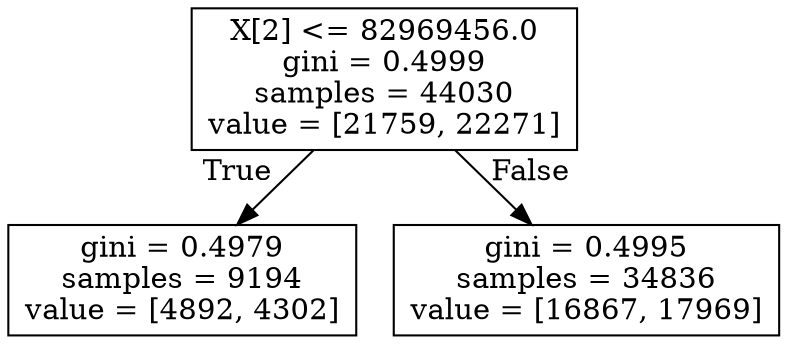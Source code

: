 digraph Tree {
node [shape=box] ;
0 [label="X[2] <= 82969456.0\ngini = 0.4999\nsamples = 44030\nvalue = [21759, 22271]"] ;
1 [label="gini = 0.4979\nsamples = 9194\nvalue = [4892, 4302]"] ;
0 -> 1 [labeldistance=2.5, labelangle=45, headlabel="True"] ;
2 [label="gini = 0.4995\nsamples = 34836\nvalue = [16867, 17969]"] ;
0 -> 2 [labeldistance=2.5, labelangle=-45, headlabel="False"] ;
}